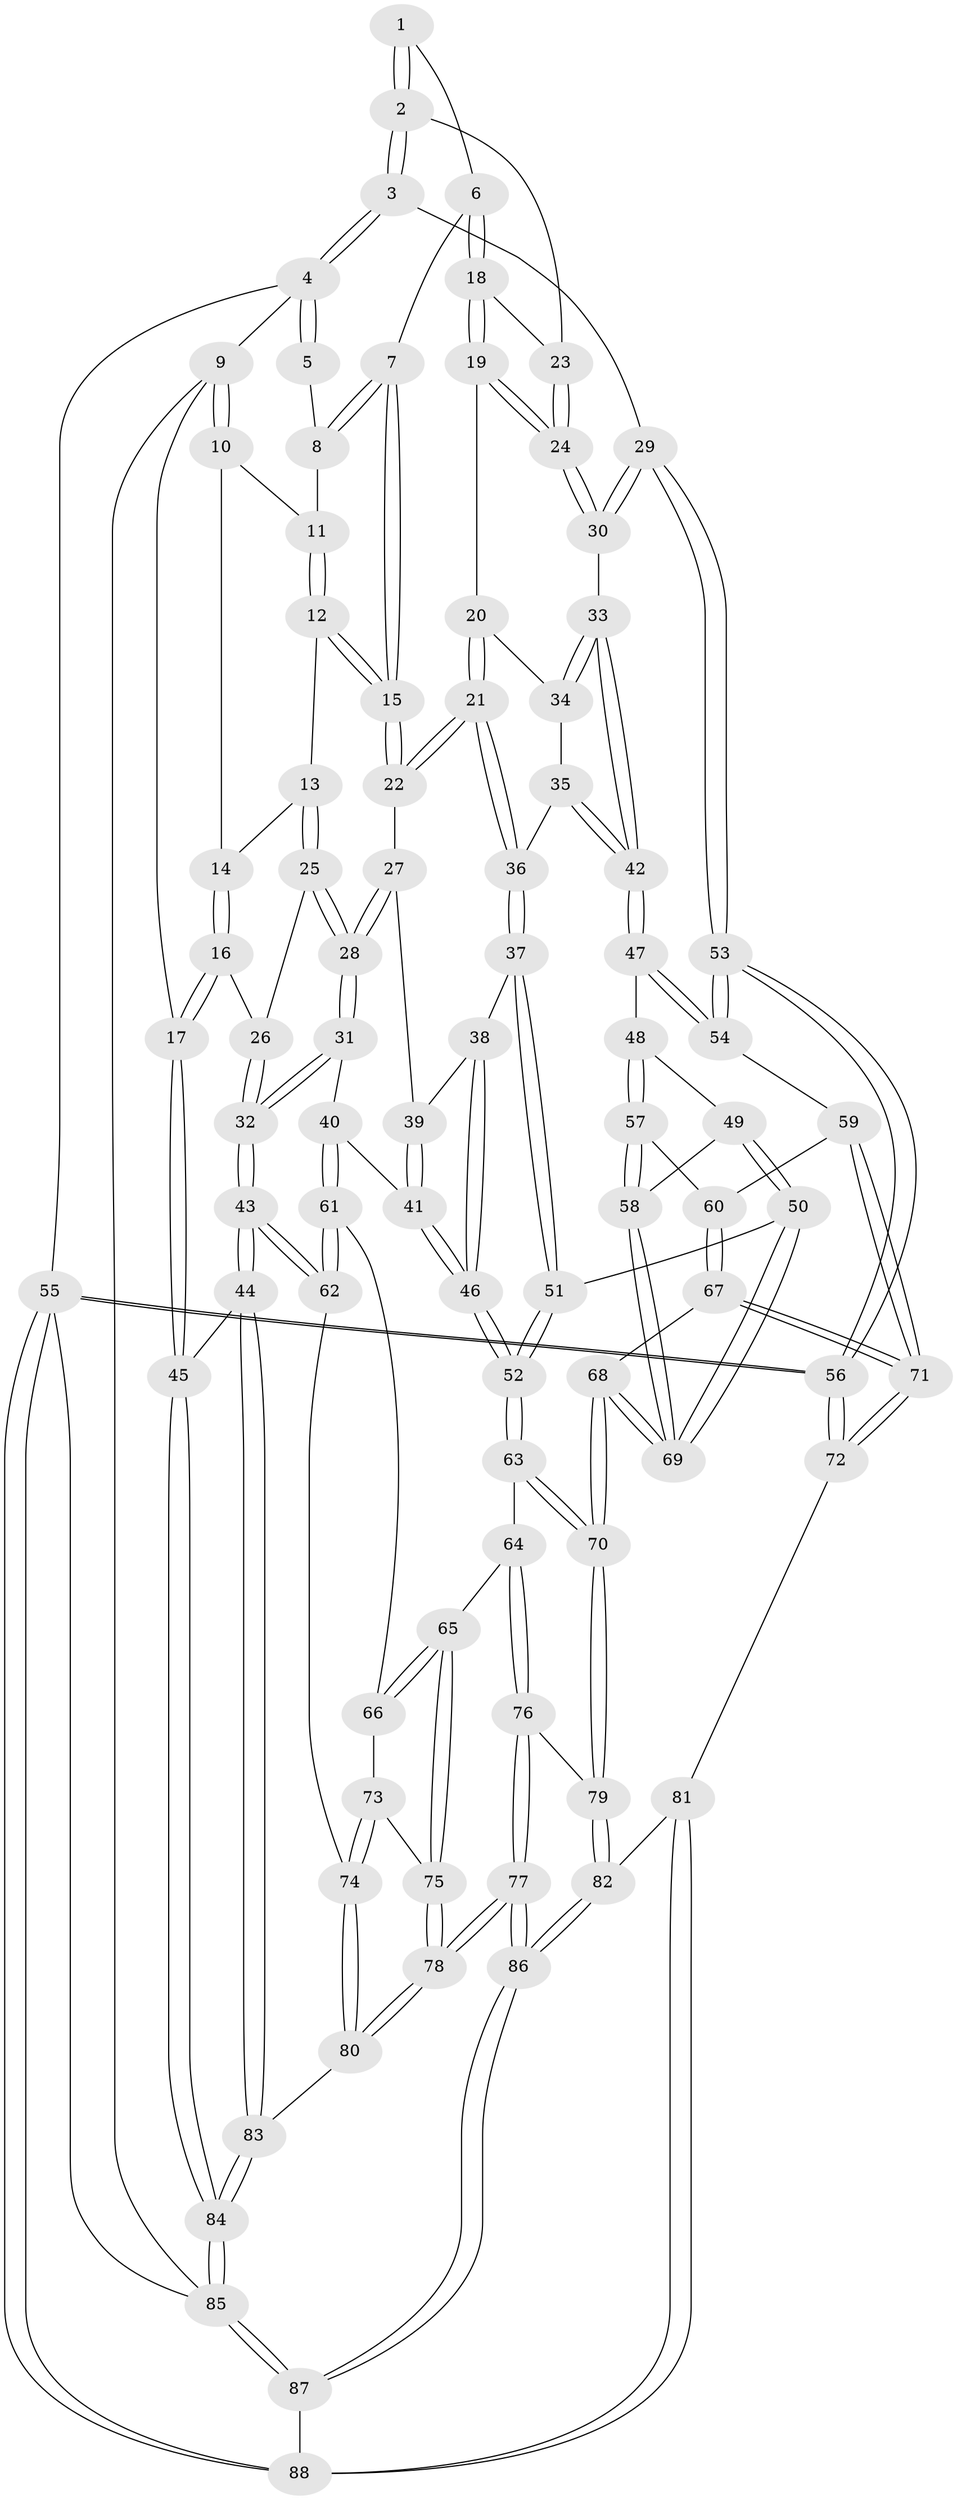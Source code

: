 // coarse degree distribution, {3: 0.11538461538461539, 4: 0.4807692307692308, 5: 0.34615384615384615, 6: 0.057692307692307696}
// Generated by graph-tools (version 1.1) at 2025/42/03/06/25 10:42:36]
// undirected, 88 vertices, 217 edges
graph export_dot {
graph [start="1"]
  node [color=gray90,style=filled];
  1 [pos="+0.7896605078561247+0.045835393302669655"];
  2 [pos="+1+0"];
  3 [pos="+1+0"];
  4 [pos="+1+0"];
  5 [pos="+0.709006456318003+0"];
  6 [pos="+0.6912450213031297+0.11512483418098607"];
  7 [pos="+0.6504328454071118+0.08085874530395508"];
  8 [pos="+0.502237301198729+0"];
  9 [pos="+0+0"];
  10 [pos="+0.022333539260354286+0"];
  11 [pos="+0.43436449573806535+0"];
  12 [pos="+0.37613617744657063+0.04767947477388886"];
  13 [pos="+0.2700573732474935+0.16234102799557465"];
  14 [pos="+0.18519637514655563+0.1309354735774298"];
  15 [pos="+0.4983650794940558+0.2473468819656373"];
  16 [pos="+0+0.13356661835844405"];
  17 [pos="+0+0.10074968412902406"];
  18 [pos="+0.7063281466726008+0.1424965073749028"];
  19 [pos="+0.6858054531669932+0.22792353322190087"];
  20 [pos="+0.6506425094303733+0.27339857117805777"];
  21 [pos="+0.6030982405054363+0.2946571394118497"];
  22 [pos="+0.49895376568500327+0.25143626255360657"];
  23 [pos="+0.8233338110251551+0.17107386488532464"];
  24 [pos="+0.8410424415050299+0.3297363354138185"];
  25 [pos="+0.26151502639777185+0.22007303759036273"];
  26 [pos="+0.10229357175073854+0.27180881972636284"];
  27 [pos="+0.4759911875560933+0.2781875810812183"];
  28 [pos="+0.2837120608345543+0.2776588833947087"];
  29 [pos="+1+0.1399419113068197"];
  30 [pos="+0.8525508208345403+0.35396266616475786"];
  31 [pos="+0.2755678335367555+0.42066798874229827"];
  32 [pos="+0.1499534975088526+0.4561253796971004"];
  33 [pos="+0.8408597321591323+0.383678612867586"];
  34 [pos="+0.6592114450304299+0.2827664223233058"];
  35 [pos="+0.708329917643975+0.37412488344496797"];
  36 [pos="+0.6044040828465895+0.40043064445468673"];
  37 [pos="+0.6036217751784866+0.4030058156690379"];
  38 [pos="+0.5307215859017652+0.40671425520021803"];
  39 [pos="+0.47476321210557726+0.2833137097520728"];
  40 [pos="+0.33862690493190273+0.45674869868031986"];
  41 [pos="+0.37931468181249156+0.4669053211737008"];
  42 [pos="+0.8301953263695191+0.42824762824356316"];
  43 [pos="+0+0.6043855230473469"];
  44 [pos="+0+0.6148747392329839"];
  45 [pos="+0+0.6206940342876692"];
  46 [pos="+0.40599695659739093+0.4884255525845236"];
  47 [pos="+0.830195506255257+0.42825443540940794"];
  48 [pos="+0.8046661398766783+0.4549724720209787"];
  49 [pos="+0.7637120611110441+0.4747393369055451"];
  50 [pos="+0.6513372185561486+0.5257902416331229"];
  51 [pos="+0.6429270920168653+0.5220444078469524"];
  52 [pos="+0.456814626131715+0.567270715716784"];
  53 [pos="+1+0.53443183752333"];
  54 [pos="+0.9863449368278249+0.5304506591308277"];
  55 [pos="+1+1"];
  56 [pos="+1+0.9202104775895529"];
  57 [pos="+0.8143479198384047+0.5777338178179561"];
  58 [pos="+0.7669236178436182+0.6123072770762642"];
  59 [pos="+0.9157793096922253+0.6170021544730985"];
  60 [pos="+0.8194072818162711+0.5843761044459329"];
  61 [pos="+0.2580331865764204+0.6359967038679725"];
  62 [pos="+0.07173495714078264+0.6298490483108016"];
  63 [pos="+0.44826112710230226+0.6324183693202482"];
  64 [pos="+0.4379396869464634+0.6533642160620641"];
  65 [pos="+0.4136324014860074+0.6585206918029273"];
  66 [pos="+0.2955929905544226+0.6612509870459399"];
  67 [pos="+0.8248399750354296+0.6835809832077688"];
  68 [pos="+0.6933164178889331+0.6794903519877967"];
  69 [pos="+0.6931162955256288+0.6753544584684048"];
  70 [pos="+0.6781594235615719+0.707439251978752"];
  71 [pos="+0.8834078275045371+0.7069976890097261"];
  72 [pos="+0.9201067844212538+0.7857432525997562"];
  73 [pos="+0.2811679366308463+0.7204586901506863"];
  74 [pos="+0.23781112140378605+0.7573636243190395"];
  75 [pos="+0.32019922685009805+0.7569445854774303"];
  76 [pos="+0.4672455575905602+0.7997558005374141"];
  77 [pos="+0.3698299720315549+0.9845314208436422"];
  78 [pos="+0.3363998952540397+0.9505311570254525"];
  79 [pos="+0.668215222820065+0.782638220622462"];
  80 [pos="+0.26038874657480304+0.8947669029578411"];
  81 [pos="+0.7356976251360359+0.8902313385192866"];
  82 [pos="+0.7219635193872628+0.8792183731586729"];
  83 [pos="+0.24972759291384572+0.8919042265944417"];
  84 [pos="+0+0.9481668104051724"];
  85 [pos="+0+1"];
  86 [pos="+0.372448870681379+0.9966596899015925"];
  87 [pos="+0.36575530746089313+1"];
  88 [pos="+0.8168048743991099+1"];
  1 -- 2;
  1 -- 2;
  1 -- 6;
  2 -- 3;
  2 -- 3;
  2 -- 23;
  3 -- 4;
  3 -- 4;
  3 -- 29;
  4 -- 5;
  4 -- 5;
  4 -- 9;
  4 -- 55;
  5 -- 8;
  6 -- 7;
  6 -- 18;
  6 -- 18;
  7 -- 8;
  7 -- 8;
  7 -- 15;
  7 -- 15;
  8 -- 11;
  9 -- 10;
  9 -- 10;
  9 -- 17;
  9 -- 85;
  10 -- 11;
  10 -- 14;
  11 -- 12;
  11 -- 12;
  12 -- 13;
  12 -- 15;
  12 -- 15;
  13 -- 14;
  13 -- 25;
  13 -- 25;
  14 -- 16;
  14 -- 16;
  15 -- 22;
  15 -- 22;
  16 -- 17;
  16 -- 17;
  16 -- 26;
  17 -- 45;
  17 -- 45;
  18 -- 19;
  18 -- 19;
  18 -- 23;
  19 -- 20;
  19 -- 24;
  19 -- 24;
  20 -- 21;
  20 -- 21;
  20 -- 34;
  21 -- 22;
  21 -- 22;
  21 -- 36;
  21 -- 36;
  22 -- 27;
  23 -- 24;
  23 -- 24;
  24 -- 30;
  24 -- 30;
  25 -- 26;
  25 -- 28;
  25 -- 28;
  26 -- 32;
  26 -- 32;
  27 -- 28;
  27 -- 28;
  27 -- 39;
  28 -- 31;
  28 -- 31;
  29 -- 30;
  29 -- 30;
  29 -- 53;
  29 -- 53;
  30 -- 33;
  31 -- 32;
  31 -- 32;
  31 -- 40;
  32 -- 43;
  32 -- 43;
  33 -- 34;
  33 -- 34;
  33 -- 42;
  33 -- 42;
  34 -- 35;
  35 -- 36;
  35 -- 42;
  35 -- 42;
  36 -- 37;
  36 -- 37;
  37 -- 38;
  37 -- 51;
  37 -- 51;
  38 -- 39;
  38 -- 46;
  38 -- 46;
  39 -- 41;
  39 -- 41;
  40 -- 41;
  40 -- 61;
  40 -- 61;
  41 -- 46;
  41 -- 46;
  42 -- 47;
  42 -- 47;
  43 -- 44;
  43 -- 44;
  43 -- 62;
  43 -- 62;
  44 -- 45;
  44 -- 83;
  44 -- 83;
  45 -- 84;
  45 -- 84;
  46 -- 52;
  46 -- 52;
  47 -- 48;
  47 -- 54;
  47 -- 54;
  48 -- 49;
  48 -- 57;
  48 -- 57;
  49 -- 50;
  49 -- 50;
  49 -- 58;
  50 -- 51;
  50 -- 69;
  50 -- 69;
  51 -- 52;
  51 -- 52;
  52 -- 63;
  52 -- 63;
  53 -- 54;
  53 -- 54;
  53 -- 56;
  53 -- 56;
  54 -- 59;
  55 -- 56;
  55 -- 56;
  55 -- 88;
  55 -- 88;
  55 -- 85;
  56 -- 72;
  56 -- 72;
  57 -- 58;
  57 -- 58;
  57 -- 60;
  58 -- 69;
  58 -- 69;
  59 -- 60;
  59 -- 71;
  59 -- 71;
  60 -- 67;
  60 -- 67;
  61 -- 62;
  61 -- 62;
  61 -- 66;
  62 -- 74;
  63 -- 64;
  63 -- 70;
  63 -- 70;
  64 -- 65;
  64 -- 76;
  64 -- 76;
  65 -- 66;
  65 -- 66;
  65 -- 75;
  65 -- 75;
  66 -- 73;
  67 -- 68;
  67 -- 71;
  67 -- 71;
  68 -- 69;
  68 -- 69;
  68 -- 70;
  68 -- 70;
  70 -- 79;
  70 -- 79;
  71 -- 72;
  71 -- 72;
  72 -- 81;
  73 -- 74;
  73 -- 74;
  73 -- 75;
  74 -- 80;
  74 -- 80;
  75 -- 78;
  75 -- 78;
  76 -- 77;
  76 -- 77;
  76 -- 79;
  77 -- 78;
  77 -- 78;
  77 -- 86;
  77 -- 86;
  78 -- 80;
  78 -- 80;
  79 -- 82;
  79 -- 82;
  80 -- 83;
  81 -- 82;
  81 -- 88;
  81 -- 88;
  82 -- 86;
  82 -- 86;
  83 -- 84;
  83 -- 84;
  84 -- 85;
  84 -- 85;
  85 -- 87;
  85 -- 87;
  86 -- 87;
  86 -- 87;
  87 -- 88;
}

